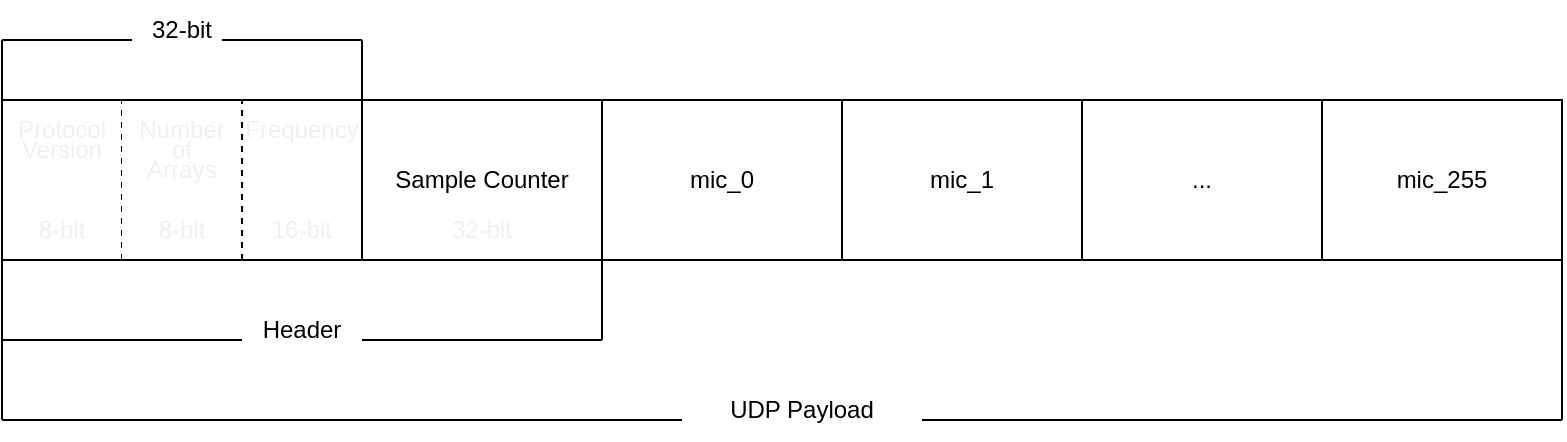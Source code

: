 <mxfile>
    <diagram id="1_tEPzdFDnV_lFeSPFuP" name="Page-1">
        <mxGraphModel dx="1043" dy="596" grid="1" gridSize="10" guides="1" tooltips="1" connect="1" arrows="1" fold="1" page="1" pageScale="1" pageWidth="850" pageHeight="1100" math="0" shadow="0">
            <root>
                <mxCell id="0"/>
                <mxCell id="1" parent="0"/>
                <mxCell id="2" value="mic_0&lt;br&gt;" style="whiteSpace=wrap;html=1;" vertex="1" parent="1">
                    <mxGeometry x="360" y="200" width="120" height="80" as="geometry"/>
                </mxCell>
                <mxCell id="25" style="edgeStyle=none;html=1;fontColor=none;endArrow=none;endFill=0;" edge="1" parent="1">
                    <mxGeometry relative="1" as="geometry">
                        <mxPoint x="240" y="200" as="targetPoint"/>
                        <mxPoint x="240" y="170" as="sourcePoint"/>
                    </mxGeometry>
                </mxCell>
                <mxCell id="12" value="Sample Counter" style="whiteSpace=wrap;html=1;" vertex="1" parent="1">
                    <mxGeometry x="240" y="200" width="120" height="80" as="geometry"/>
                </mxCell>
                <mxCell id="13" value="mic_1" style="whiteSpace=wrap;html=1;" vertex="1" parent="1">
                    <mxGeometry x="480" y="200" width="120" height="80" as="geometry"/>
                </mxCell>
                <mxCell id="14" value="..." style="whiteSpace=wrap;html=1;" vertex="1" parent="1">
                    <mxGeometry x="600" y="200" width="120" height="80" as="geometry"/>
                </mxCell>
                <mxCell id="15" value="mic_255" style="whiteSpace=wrap;html=1;" vertex="1" parent="1">
                    <mxGeometry x="720" y="200" width="120" height="80" as="geometry"/>
                </mxCell>
                <mxCell id="16" value="" style="whiteSpace=wrap;html=1;" vertex="1" parent="1">
                    <mxGeometry x="60" y="200" width="180" height="80" as="geometry"/>
                </mxCell>
                <mxCell id="10" value="" style="whiteSpace=wrap;html=1;labelBorderColor=none;strokeColor=none;" vertex="1" parent="1">
                    <mxGeometry x="60" y="200" width="60" height="80" as="geometry"/>
                </mxCell>
                <mxCell id="19" value="" style="edgeStyle=none;orthogonalLoop=1;jettySize=auto;html=1;dashed=1;fontColor=none;endArrow=none;endFill=0;entryX=0;entryY=0;entryDx=0;entryDy=0;exitX=0;exitY=1;exitDx=0;exitDy=0;" edge="1" parent="1" source="9" target="9">
                    <mxGeometry width="80" relative="1" as="geometry">
                        <mxPoint x="20" y="100" as="sourcePoint"/>
                        <mxPoint x="100" y="100" as="targetPoint"/>
                        <Array as="points"/>
                    </mxGeometry>
                </mxCell>
                <mxCell id="9" value="" style="whiteSpace=wrap;html=1;dashed=1;dashPattern=12 12;strokeColor=none;" vertex="1" parent="1">
                    <mxGeometry x="120" y="200" width="60" height="80" as="geometry"/>
                </mxCell>
                <mxCell id="11" value="" style="whiteSpace=wrap;html=1;dashed=1;dashPattern=12 12;strokeColor=none;" vertex="1" parent="1">
                    <mxGeometry x="180" y="200" width="60" height="80" as="geometry"/>
                </mxCell>
                <mxCell id="20" value="" style="edgeStyle=none;orthogonalLoop=1;jettySize=auto;html=1;dashed=1;fontColor=none;endArrow=none;endFill=0;entryX=0;entryY=0;entryDx=0;entryDy=0;exitX=0;exitY=1;exitDx=0;exitDy=0;" edge="1" parent="1" source="11" target="11">
                    <mxGeometry width="80" relative="1" as="geometry">
                        <mxPoint x="170" y="359.5" as="sourcePoint"/>
                        <mxPoint x="250" y="359.5" as="targetPoint"/>
                        <Array as="points"/>
                    </mxGeometry>
                </mxCell>
                <mxCell id="21" value="" style="edgeStyle=none;orthogonalLoop=1;jettySize=auto;html=1;fontColor=none;endArrow=none;endFill=0;entryX=1;entryY=0;entryDx=0;entryDy=0;exitX=0;exitY=0;exitDx=0;exitDy=0;" edge="1" parent="1" source="10" target="11">
                    <mxGeometry width="80" relative="1" as="geometry">
                        <mxPoint x="150" y="180" as="sourcePoint"/>
                        <mxPoint x="230" y="180" as="targetPoint"/>
                        <Array as="points"/>
                    </mxGeometry>
                </mxCell>
                <mxCell id="22" value="" style="edgeStyle=none;orthogonalLoop=1;jettySize=auto;html=1;fontColor=none;endArrow=none;endFill=0;entryX=1;entryY=0;entryDx=0;entryDy=0;exitX=0;exitY=0;exitDx=0;exitDy=0;startArrow=none;" edge="1" parent="1">
                    <mxGeometry width="80" relative="1" as="geometry">
                        <mxPoint x="120" y="280" as="sourcePoint"/>
                        <mxPoint x="240" y="280" as="targetPoint"/>
                        <Array as="points"/>
                    </mxGeometry>
                </mxCell>
                <mxCell id="23" value="" style="edgeStyle=none;orthogonalLoop=1;jettySize=auto;html=1;fontColor=none;endArrow=none;endFill=0;exitX=0;exitY=0;exitDx=0;exitDy=0;" edge="1" parent="1" source="10">
                    <mxGeometry width="80" relative="1" as="geometry">
                        <mxPoint x="40" y="320" as="sourcePoint"/>
                        <mxPoint x="60" y="280" as="targetPoint"/>
                        <Array as="points"/>
                    </mxGeometry>
                </mxCell>
                <mxCell id="24" value="" style="edgeStyle=none;orthogonalLoop=1;jettySize=auto;html=1;fontColor=none;endArrow=none;endFill=0;entryX=0;entryY=1;entryDx=0;entryDy=0;exitX=0;exitY=0;exitDx=0;exitDy=0;" edge="1" parent="1" source="12" target="12">
                    <mxGeometry width="80" relative="1" as="geometry">
                        <mxPoint x="210" y="340" as="sourcePoint"/>
                        <mxPoint x="390" y="340" as="targetPoint"/>
                        <Array as="points"/>
                    </mxGeometry>
                </mxCell>
                <mxCell id="26" style="edgeStyle=none;html=1;exitX=0;exitY=1;exitDx=0;exitDy=0;fontColor=none;endArrow=none;endFill=0;" edge="1" parent="1">
                    <mxGeometry relative="1" as="geometry">
                        <mxPoint x="60" y="300" as="targetPoint"/>
                        <mxPoint x="60" y="280" as="sourcePoint"/>
                    </mxGeometry>
                </mxCell>
                <mxCell id="27" value="" style="edgeStyle=none;orthogonalLoop=1;jettySize=auto;html=1;fontColor=none;endArrow=none;endFill=0;" edge="1" parent="1">
                    <mxGeometry width="80" relative="1" as="geometry">
                        <mxPoint x="60" y="170" as="sourcePoint"/>
                        <mxPoint x="125" y="170" as="targetPoint"/>
                        <Array as="points"/>
                    </mxGeometry>
                </mxCell>
                <mxCell id="28" value="" style="edgeStyle=none;orthogonalLoop=1;jettySize=auto;html=1;fontColor=none;endArrow=none;endFill=0;" edge="1" parent="1">
                    <mxGeometry width="80" relative="1" as="geometry">
                        <mxPoint x="170" y="170" as="sourcePoint"/>
                        <mxPoint x="240" y="170" as="targetPoint"/>
                        <Array as="points"/>
                    </mxGeometry>
                </mxCell>
                <mxCell id="30" value="" style="edgeStyle=none;orthogonalLoop=1;jettySize=auto;html=1;fontColor=none;endArrow=none;endFill=0;entryX=1;entryY=0;entryDx=0;entryDy=0;exitX=0;exitY=0;exitDx=0;exitDy=0;" edge="1" parent="1">
                    <mxGeometry width="80" relative="1" as="geometry">
                        <mxPoint x="60" y="280" as="sourcePoint"/>
                        <mxPoint x="180" y="280" as="targetPoint"/>
                        <Array as="points"/>
                    </mxGeometry>
                </mxCell>
                <mxCell id="31" value="" style="edgeStyle=none;orthogonalLoop=1;jettySize=auto;html=1;fontColor=#FFFFFF;endArrow=none;endFill=0;" edge="1" parent="1">
                    <mxGeometry width="80" relative="1" as="geometry">
                        <mxPoint x="60" y="300" as="sourcePoint"/>
                        <mxPoint x="60" y="340" as="targetPoint"/>
                        <Array as="points"/>
                    </mxGeometry>
                </mxCell>
                <mxCell id="32" value="" style="edgeStyle=none;orthogonalLoop=1;jettySize=auto;html=1;fontColor=#FFFFFF;endArrow=none;endFill=0;" edge="1" parent="1">
                    <mxGeometry width="80" relative="1" as="geometry">
                        <mxPoint x="360" y="280" as="sourcePoint"/>
                        <mxPoint x="360" y="320" as="targetPoint"/>
                        <Array as="points"/>
                    </mxGeometry>
                </mxCell>
                <mxCell id="33" value="" style="edgeStyle=none;orthogonalLoop=1;jettySize=auto;html=1;fontColor=#FFFFFF;endArrow=none;endFill=0;" edge="1" parent="1">
                    <mxGeometry width="80" relative="1" as="geometry">
                        <mxPoint x="60" y="320" as="sourcePoint"/>
                        <mxPoint x="180" y="320" as="targetPoint"/>
                        <Array as="points"/>
                    </mxGeometry>
                </mxCell>
                <mxCell id="34" value="Header" style="text;strokeColor=none;align=center;fillColor=none;html=1;verticalAlign=middle;whiteSpace=wrap;rounded=0;labelBorderColor=none;fontColor=#000000;" vertex="1" parent="1">
                    <mxGeometry x="180" y="300" width="60" height="30" as="geometry"/>
                </mxCell>
                <mxCell id="35" value="" style="edgeStyle=none;orthogonalLoop=1;jettySize=auto;html=1;fontColor=#F0F0F0;endArrow=none;endFill=0;" edge="1" parent="1">
                    <mxGeometry width="80" relative="1" as="geometry">
                        <mxPoint x="60" y="340" as="sourcePoint"/>
                        <mxPoint x="60" y="360" as="targetPoint"/>
                        <Array as="points"/>
                    </mxGeometry>
                </mxCell>
                <mxCell id="36" value="" style="edgeStyle=none;orthogonalLoop=1;jettySize=auto;html=1;fontColor=#F0F0F0;endArrow=none;endFill=0;" edge="1" parent="1">
                    <mxGeometry width="80" relative="1" as="geometry">
                        <mxPoint x="840" y="270" as="sourcePoint"/>
                        <mxPoint x="840" y="360" as="targetPoint"/>
                        <Array as="points"/>
                    </mxGeometry>
                </mxCell>
                <mxCell id="37" value="" style="edgeStyle=none;orthogonalLoop=1;jettySize=auto;html=1;fontColor=#FFFFFF;endArrow=none;endFill=0;" edge="1" parent="1">
                    <mxGeometry width="80" relative="1" as="geometry">
                        <mxPoint x="240" y="320" as="sourcePoint"/>
                        <mxPoint x="360" y="320" as="targetPoint"/>
                        <Array as="points"/>
                    </mxGeometry>
                </mxCell>
                <mxCell id="38" value="" style="edgeStyle=none;orthogonalLoop=1;jettySize=auto;html=1;fontColor=#FFFFFF;endArrow=none;endFill=0;" edge="1" parent="1">
                    <mxGeometry width="80" relative="1" as="geometry">
                        <mxPoint x="60" y="360" as="sourcePoint"/>
                        <mxPoint x="400" y="360" as="targetPoint"/>
                        <Array as="points"/>
                    </mxGeometry>
                </mxCell>
                <mxCell id="39" value="" style="edgeStyle=none;orthogonalLoop=1;jettySize=auto;html=1;fontColor=#FFFFFF;endArrow=none;endFill=0;" edge="1" parent="1">
                    <mxGeometry width="80" relative="1" as="geometry">
                        <mxPoint x="520" y="360" as="sourcePoint"/>
                        <mxPoint x="840" y="360" as="targetPoint"/>
                        <Array as="points"/>
                    </mxGeometry>
                </mxCell>
                <mxCell id="40" value="UDP Payload" style="text;strokeColor=none;align=center;fillColor=none;html=1;verticalAlign=middle;whiteSpace=wrap;rounded=0;labelBorderColor=none;fontColor=#000000;" vertex="1" parent="1">
                    <mxGeometry x="410" y="340" width="100" height="30" as="geometry"/>
                </mxCell>
                <mxCell id="41" value="32-bit" style="text;strokeColor=none;align=center;fillColor=none;html=1;verticalAlign=middle;whiteSpace=wrap;rounded=0;labelBorderColor=none;fontColor=#000000;" vertex="1" parent="1">
                    <mxGeometry x="120" y="150" width="60" height="30" as="geometry"/>
                </mxCell>
                <mxCell id="42" style="edgeStyle=none;html=1;fontColor=none;endArrow=none;endFill=0;" edge="1" parent="1">
                    <mxGeometry relative="1" as="geometry">
                        <mxPoint x="60" y="200" as="targetPoint"/>
                        <mxPoint x="60" y="170" as="sourcePoint"/>
                    </mxGeometry>
                </mxCell>
                <mxCell id="44" value="&lt;span style=&quot;color: rgb(240, 240, 240);&quot;&gt;32-bit&lt;/span&gt;" style="text;strokeColor=none;align=center;fillColor=none;html=1;verticalAlign=middle;whiteSpace=wrap;rounded=0;labelBorderColor=none;fontColor=#000000;" vertex="1" parent="1">
                    <mxGeometry x="270" y="250" width="60" height="30" as="geometry"/>
                </mxCell>
                <mxCell id="45" value="&lt;span style=&quot;color: rgb(240, 240, 240);&quot;&gt;16-bit&lt;/span&gt;" style="text;strokeColor=none;align=center;fillColor=none;html=1;verticalAlign=middle;whiteSpace=wrap;rounded=0;labelBorderColor=none;fontColor=#000000;" vertex="1" parent="1">
                    <mxGeometry x="180" y="250" width="60" height="30" as="geometry"/>
                </mxCell>
                <mxCell id="46" value="&lt;span style=&quot;color: rgb(240, 240, 240);&quot;&gt;8-bit&lt;/span&gt;" style="text;strokeColor=none;align=center;fillColor=none;html=1;verticalAlign=middle;whiteSpace=wrap;rounded=0;labelBorderColor=none;fontColor=#000000;" vertex="1" parent="1">
                    <mxGeometry x="120" y="250" width="60" height="30" as="geometry"/>
                </mxCell>
                <mxCell id="47" value="&lt;span style=&quot;color: rgb(240, 240, 240);&quot;&gt;Number&lt;/span&gt;" style="text;strokeColor=none;align=center;fillColor=none;html=1;verticalAlign=middle;whiteSpace=wrap;rounded=0;labelBorderColor=none;fontColor=#000000;" vertex="1" parent="1">
                    <mxGeometry x="120" y="200" width="60" height="30" as="geometry"/>
                </mxCell>
                <mxCell id="48" value="&lt;font color=&quot;#f0f0f0&quot;&gt;of&lt;/font&gt;" style="text;strokeColor=none;align=center;fillColor=none;html=1;verticalAlign=middle;whiteSpace=wrap;rounded=0;labelBorderColor=none;fontColor=#000000;" vertex="1" parent="1">
                    <mxGeometry x="120" y="210" width="60" height="30" as="geometry"/>
                </mxCell>
                <mxCell id="49" value="&lt;span style=&quot;color: rgb(240, 240, 240);&quot;&gt;Arrays&lt;/span&gt;" style="text;strokeColor=none;align=center;fillColor=none;html=1;verticalAlign=middle;whiteSpace=wrap;rounded=0;labelBorderColor=none;fontColor=#000000;" vertex="1" parent="1">
                    <mxGeometry x="120" y="220" width="60" height="30" as="geometry"/>
                </mxCell>
                <mxCell id="50" value="&lt;span style=&quot;color: rgb(240, 240, 240);&quot;&gt;Protocol&lt;/span&gt;" style="text;strokeColor=none;align=center;fillColor=none;html=1;verticalAlign=middle;whiteSpace=wrap;rounded=0;labelBorderColor=none;fontColor=#000000;" vertex="1" parent="1">
                    <mxGeometry x="60" y="200" width="60" height="30" as="geometry"/>
                </mxCell>
                <mxCell id="51" value="&lt;span style=&quot;color: rgb(240, 240, 240);&quot;&gt;Version&lt;/span&gt;&lt;br style=&quot;color: rgb(240, 240, 240);&quot;&gt;" style="text;strokeColor=none;align=center;fillColor=none;html=1;verticalAlign=middle;whiteSpace=wrap;rounded=0;labelBorderColor=none;fontColor=#000000;" vertex="1" parent="1">
                    <mxGeometry x="60" y="210" width="60" height="30" as="geometry"/>
                </mxCell>
                <mxCell id="52" value="&lt;span style=&quot;color: rgb(240, 240, 240);&quot;&gt;8-bit&lt;/span&gt;" style="text;strokeColor=none;align=center;fillColor=none;html=1;verticalAlign=middle;whiteSpace=wrap;rounded=0;labelBorderColor=none;fontColor=#000000;" vertex="1" parent="1">
                    <mxGeometry x="60" y="250" width="60" height="30" as="geometry"/>
                </mxCell>
                <mxCell id="53" value="&lt;span style=&quot;color: rgb(240, 240, 240);&quot;&gt;Frequency&lt;/span&gt;" style="text;strokeColor=none;align=center;fillColor=none;html=1;verticalAlign=middle;whiteSpace=wrap;rounded=0;labelBorderColor=none;fontColor=#000000;" vertex="1" parent="1">
                    <mxGeometry x="180" y="200" width="60" height="30" as="geometry"/>
                </mxCell>
            </root>
        </mxGraphModel>
    </diagram>
</mxfile>